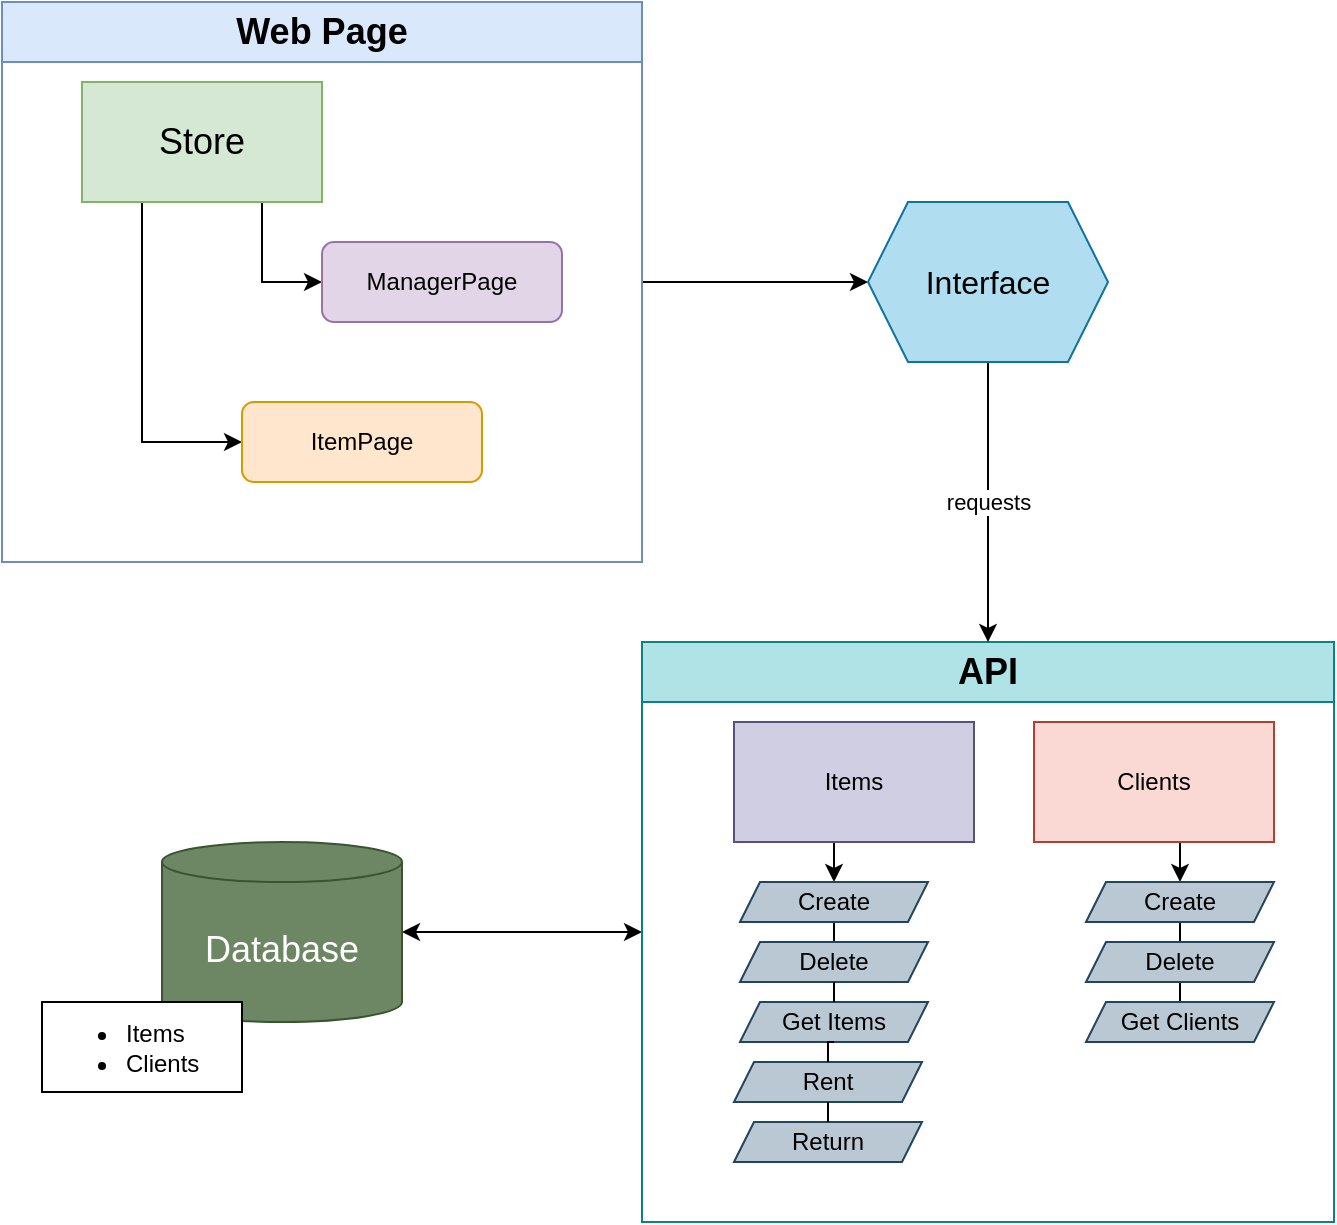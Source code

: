 <mxfile version="24.7.17">
  <diagram name="Página-1" id="K7Yn8p9ysZuSagiSkxNb">
    <mxGraphModel dx="1971" dy="1123" grid="1" gridSize="10" guides="1" tooltips="1" connect="1" arrows="1" fold="1" page="1" pageScale="1" pageWidth="827" pageHeight="1169" math="0" shadow="0">
      <root>
        <mxCell id="0" />
        <mxCell id="1" parent="0" />
        <mxCell id="_XiQfcfwc7KmFhmGlnv0-3" style="edgeStyle=orthogonalEdgeStyle;rounded=0;orthogonalLoop=1;jettySize=auto;html=1;exitX=1;exitY=0.5;exitDx=0;exitDy=0;entryX=0;entryY=0.5;entryDx=0;entryDy=0;startArrow=none;startFill=0;" edge="1" parent="1" source="wqEI09qNuGSv9Nn9GOAK-12" target="_XiQfcfwc7KmFhmGlnv0-1">
          <mxGeometry relative="1" as="geometry" />
        </mxCell>
        <mxCell id="wqEI09qNuGSv9Nn9GOAK-12" value="Web Page" style="swimlane;whiteSpace=wrap;html=1;fillColor=#dae8fc;strokeColor=#6c8ebf;fontSize=18;startSize=30;" parent="1" vertex="1">
          <mxGeometry x="81" y="280" width="320" height="280" as="geometry">
            <mxRectangle x="50" y="10" width="140" height="30" as="alternateBounds" />
          </mxGeometry>
        </mxCell>
        <mxCell id="wqEI09qNuGSv9Nn9GOAK-14" style="edgeStyle=orthogonalEdgeStyle;rounded=0;orthogonalLoop=1;jettySize=auto;html=1;exitX=0.75;exitY=1;exitDx=0;exitDy=0;entryX=0;entryY=0.5;entryDx=0;entryDy=0;" parent="wqEI09qNuGSv9Nn9GOAK-12" source="wqEI09qNuGSv9Nn9GOAK-10" target="wqEI09qNuGSv9Nn9GOAK-13" edge="1">
          <mxGeometry relative="1" as="geometry" />
        </mxCell>
        <mxCell id="wqEI09qNuGSv9Nn9GOAK-15" style="edgeStyle=orthogonalEdgeStyle;rounded=0;orthogonalLoop=1;jettySize=auto;html=1;exitX=0.25;exitY=1;exitDx=0;exitDy=0;entryX=0;entryY=0.5;entryDx=0;entryDy=0;" parent="wqEI09qNuGSv9Nn9GOAK-12" source="wqEI09qNuGSv9Nn9GOAK-10" target="wqEI09qNuGSv9Nn9GOAK-11" edge="1">
          <mxGeometry relative="1" as="geometry" />
        </mxCell>
        <mxCell id="wqEI09qNuGSv9Nn9GOAK-10" value="Store" style="rounded=0;whiteSpace=wrap;html=1;fillColor=#d5e8d4;strokeColor=#82b366;align=center;verticalAlign=middle;fontFamily=Helvetica;fontSize=18;" parent="wqEI09qNuGSv9Nn9GOAK-12" vertex="1">
          <mxGeometry x="40" y="40" width="120" height="60" as="geometry" />
        </mxCell>
        <mxCell id="wqEI09qNuGSv9Nn9GOAK-11" value="ItemPage" style="rounded=1;whiteSpace=wrap;html=1;fillColor=#ffe6cc;strokeColor=#d79b00;" parent="wqEI09qNuGSv9Nn9GOAK-12" vertex="1">
          <mxGeometry x="120" y="200" width="120" height="40" as="geometry" />
        </mxCell>
        <mxCell id="wqEI09qNuGSv9Nn9GOAK-13" value="ManagerPage" style="rounded=1;whiteSpace=wrap;html=1;fillColor=#e1d5e7;strokeColor=#9673a6;" parent="wqEI09qNuGSv9Nn9GOAK-12" vertex="1">
          <mxGeometry x="160" y="120" width="120" height="40" as="geometry" />
        </mxCell>
        <mxCell id="wqEI09qNuGSv9Nn9GOAK-35" style="edgeStyle=orthogonalEdgeStyle;rounded=0;orthogonalLoop=1;jettySize=auto;html=1;exitX=0;exitY=0.5;exitDx=0;exitDy=0;startArrow=classic;startFill=1;" parent="1" source="wqEI09qNuGSv9Nn9GOAK-18" target="wqEI09qNuGSv9Nn9GOAK-34" edge="1">
          <mxGeometry relative="1" as="geometry" />
        </mxCell>
        <mxCell id="wqEI09qNuGSv9Nn9GOAK-18" value="API" style="swimlane;whiteSpace=wrap;html=1;fillColor=#b0e3e6;strokeColor=#0e8088;fontSize=18;startSize=30;" parent="1" vertex="1">
          <mxGeometry x="401" y="600" width="346" height="290" as="geometry">
            <mxRectangle x="454" y="70" width="60" height="30" as="alternateBounds" />
          </mxGeometry>
        </mxCell>
        <mxCell id="wqEI09qNuGSv9Nn9GOAK-27" style="edgeStyle=orthogonalEdgeStyle;rounded=0;orthogonalLoop=1;jettySize=auto;html=1;exitX=0.25;exitY=1;exitDx=0;exitDy=0;entryX=0.5;entryY=0;entryDx=0;entryDy=0;" parent="wqEI09qNuGSv9Nn9GOAK-18" source="wqEI09qNuGSv9Nn9GOAK-2" target="wqEI09qNuGSv9Nn9GOAK-6" edge="1">
          <mxGeometry relative="1" as="geometry" />
        </mxCell>
        <mxCell id="wqEI09qNuGSv9Nn9GOAK-2" value="Items" style="rounded=0;whiteSpace=wrap;html=1;fillColor=#d0cee2;strokeColor=#56517e;" parent="wqEI09qNuGSv9Nn9GOAK-18" vertex="1">
          <mxGeometry x="46" y="40" width="120" height="60" as="geometry" />
        </mxCell>
        <mxCell id="wqEI09qNuGSv9Nn9GOAK-33" style="edgeStyle=orthogonalEdgeStyle;rounded=0;orthogonalLoop=1;jettySize=auto;html=1;exitX=0.75;exitY=1;exitDx=0;exitDy=0;entryX=0.5;entryY=0;entryDx=0;entryDy=0;" parent="wqEI09qNuGSv9Nn9GOAK-18" source="wqEI09qNuGSv9Nn9GOAK-3" target="wqEI09qNuGSv9Nn9GOAK-28" edge="1">
          <mxGeometry relative="1" as="geometry" />
        </mxCell>
        <mxCell id="wqEI09qNuGSv9Nn9GOAK-3" value="Clients" style="rounded=0;whiteSpace=wrap;html=1;fillColor=#fad9d5;strokeColor=#ae4132;" parent="wqEI09qNuGSv9Nn9GOAK-18" vertex="1">
          <mxGeometry x="196" y="40" width="120" height="60" as="geometry" />
        </mxCell>
        <mxCell id="wqEI09qNuGSv9Nn9GOAK-22" style="edgeStyle=orthogonalEdgeStyle;rounded=0;orthogonalLoop=1;jettySize=auto;html=1;exitX=0.5;exitY=1;exitDx=0;exitDy=0;entryX=0.5;entryY=0;entryDx=0;entryDy=0;endArrow=none;endFill=0;" parent="wqEI09qNuGSv9Nn9GOAK-18" source="wqEI09qNuGSv9Nn9GOAK-6" target="wqEI09qNuGSv9Nn9GOAK-7" edge="1">
          <mxGeometry relative="1" as="geometry" />
        </mxCell>
        <mxCell id="wqEI09qNuGSv9Nn9GOAK-6" value="Create" style="shape=parallelogram;perimeter=parallelogramPerimeter;whiteSpace=wrap;html=1;fixedSize=1;size=10;fillColor=#bac8d3;strokeColor=#23445d;" parent="wqEI09qNuGSv9Nn9GOAK-18" vertex="1">
          <mxGeometry x="49" y="120" width="94" height="20" as="geometry" />
        </mxCell>
        <mxCell id="wqEI09qNuGSv9Nn9GOAK-7" value="Delete" style="shape=parallelogram;perimeter=parallelogramPerimeter;whiteSpace=wrap;html=1;fixedSize=1;size=10;fillColor=#bac8d3;strokeColor=#23445d;" parent="wqEI09qNuGSv9Nn9GOAK-18" vertex="1">
          <mxGeometry x="49" y="150" width="94" height="20" as="geometry" />
        </mxCell>
        <mxCell id="wqEI09qNuGSv9Nn9GOAK-9" value="Return" style="shape=parallelogram;perimeter=parallelogramPerimeter;whiteSpace=wrap;html=1;fixedSize=1;size=10;fillColor=#bac8d3;strokeColor=#23445d;" parent="wqEI09qNuGSv9Nn9GOAK-18" vertex="1">
          <mxGeometry x="46" y="240" width="94" height="20" as="geometry" />
        </mxCell>
        <mxCell id="wqEI09qNuGSv9Nn9GOAK-8" value="Rent" style="shape=parallelogram;perimeter=parallelogramPerimeter;whiteSpace=wrap;html=1;fixedSize=1;size=10;fillColor=#bac8d3;strokeColor=#23445d;" parent="wqEI09qNuGSv9Nn9GOAK-18" vertex="1">
          <mxGeometry x="46" y="210" width="94" height="20" as="geometry" />
        </mxCell>
        <mxCell id="wqEI09qNuGSv9Nn9GOAK-19" value="Get Items" style="shape=parallelogram;perimeter=parallelogramPerimeter;whiteSpace=wrap;html=1;fixedSize=1;size=10;fillColor=#bac8d3;strokeColor=#23445d;" parent="wqEI09qNuGSv9Nn9GOAK-18" vertex="1">
          <mxGeometry x="49" y="180" width="94" height="20" as="geometry" />
        </mxCell>
        <mxCell id="wqEI09qNuGSv9Nn9GOAK-24" style="edgeStyle=orthogonalEdgeStyle;rounded=0;orthogonalLoop=1;jettySize=auto;html=1;exitX=0.5;exitY=1;exitDx=0;exitDy=0;entryX=0.5;entryY=0;entryDx=0;entryDy=0;endArrow=none;endFill=0;" parent="wqEI09qNuGSv9Nn9GOAK-18" source="wqEI09qNuGSv9Nn9GOAK-8" target="wqEI09qNuGSv9Nn9GOAK-9" edge="1">
          <mxGeometry relative="1" as="geometry" />
        </mxCell>
        <mxCell id="wqEI09qNuGSv9Nn9GOAK-23" style="edgeStyle=orthogonalEdgeStyle;rounded=0;orthogonalLoop=1;jettySize=auto;html=1;exitX=0.5;exitY=1;exitDx=0;exitDy=0;entryX=0.5;entryY=0;entryDx=0;entryDy=0;endArrow=none;endFill=0;" parent="wqEI09qNuGSv9Nn9GOAK-18" source="wqEI09qNuGSv9Nn9GOAK-7" target="wqEI09qNuGSv9Nn9GOAK-19" edge="1">
          <mxGeometry relative="1" as="geometry" />
        </mxCell>
        <mxCell id="wqEI09qNuGSv9Nn9GOAK-26" style="edgeStyle=orthogonalEdgeStyle;rounded=0;orthogonalLoop=1;jettySize=auto;html=1;exitX=0.5;exitY=1;exitDx=0;exitDy=0;entryX=0.5;entryY=0;entryDx=0;entryDy=0;endArrow=none;endFill=0;" parent="wqEI09qNuGSv9Nn9GOAK-18" source="wqEI09qNuGSv9Nn9GOAK-19" target="wqEI09qNuGSv9Nn9GOAK-8" edge="1">
          <mxGeometry relative="1" as="geometry" />
        </mxCell>
        <mxCell id="wqEI09qNuGSv9Nn9GOAK-31" style="edgeStyle=orthogonalEdgeStyle;rounded=0;orthogonalLoop=1;jettySize=auto;html=1;exitX=0.5;exitY=1;exitDx=0;exitDy=0;entryX=0.5;entryY=0;entryDx=0;entryDy=0;endArrow=none;endFill=0;" parent="wqEI09qNuGSv9Nn9GOAK-18" source="wqEI09qNuGSv9Nn9GOAK-28" target="wqEI09qNuGSv9Nn9GOAK-29" edge="1">
          <mxGeometry relative="1" as="geometry" />
        </mxCell>
        <mxCell id="wqEI09qNuGSv9Nn9GOAK-28" value="Create" style="shape=parallelogram;perimeter=parallelogramPerimeter;whiteSpace=wrap;html=1;fixedSize=1;size=10;fillColor=#bac8d3;strokeColor=#23445d;" parent="wqEI09qNuGSv9Nn9GOAK-18" vertex="1">
          <mxGeometry x="222" y="120" width="94" height="20" as="geometry" />
        </mxCell>
        <mxCell id="wqEI09qNuGSv9Nn9GOAK-32" style="edgeStyle=orthogonalEdgeStyle;rounded=0;orthogonalLoop=1;jettySize=auto;html=1;exitX=0.5;exitY=1;exitDx=0;exitDy=0;entryX=0.5;entryY=0;entryDx=0;entryDy=0;endArrow=none;endFill=0;" parent="wqEI09qNuGSv9Nn9GOAK-18" source="wqEI09qNuGSv9Nn9GOAK-29" target="wqEI09qNuGSv9Nn9GOAK-30" edge="1">
          <mxGeometry relative="1" as="geometry" />
        </mxCell>
        <mxCell id="wqEI09qNuGSv9Nn9GOAK-29" value="Delete" style="shape=parallelogram;perimeter=parallelogramPerimeter;whiteSpace=wrap;html=1;fixedSize=1;size=10;fillColor=#bac8d3;strokeColor=#23445d;" parent="wqEI09qNuGSv9Nn9GOAK-18" vertex="1">
          <mxGeometry x="222" y="150" width="94" height="20" as="geometry" />
        </mxCell>
        <mxCell id="wqEI09qNuGSv9Nn9GOAK-30" value="Get Clients" style="shape=parallelogram;perimeter=parallelogramPerimeter;whiteSpace=wrap;html=1;fixedSize=1;size=10;fillColor=#bac8d3;strokeColor=#23445d;" parent="wqEI09qNuGSv9Nn9GOAK-18" vertex="1">
          <mxGeometry x="222" y="180" width="94" height="20" as="geometry" />
        </mxCell>
        <mxCell id="wqEI09qNuGSv9Nn9GOAK-37" value="" style="group" parent="1" vertex="1" connectable="0">
          <mxGeometry x="101" y="700" width="180" height="125" as="geometry" />
        </mxCell>
        <mxCell id="wqEI09qNuGSv9Nn9GOAK-34" value="Database" style="shape=cylinder3;whiteSpace=wrap;html=1;boundedLbl=1;backgroundOutline=1;size=10.0;fillColor=#6d8764;strokeColor=#3A5431;fontColor=#ffffff;fontSize=18;" parent="wqEI09qNuGSv9Nn9GOAK-37" vertex="1">
          <mxGeometry x="60" width="120" height="90" as="geometry" />
        </mxCell>
        <mxCell id="wqEI09qNuGSv9Nn9GOAK-36" value="&lt;ul&gt;&lt;li&gt;Items&lt;/li&gt;&lt;li&gt;Clients&lt;/li&gt;&lt;/ul&gt;" style="rounded=0;whiteSpace=wrap;html=1;align=left;" parent="wqEI09qNuGSv9Nn9GOAK-37" vertex="1">
          <mxGeometry y="80" width="100" height="45" as="geometry" />
        </mxCell>
        <mxCell id="_XiQfcfwc7KmFhmGlnv0-2" value="requests" style="edgeStyle=orthogonalEdgeStyle;rounded=0;orthogonalLoop=1;jettySize=auto;html=1;exitX=0.5;exitY=1;exitDx=0;exitDy=0;entryX=0.5;entryY=0;entryDx=0;entryDy=0;" edge="1" parent="1" source="_XiQfcfwc7KmFhmGlnv0-1" target="wqEI09qNuGSv9Nn9GOAK-18">
          <mxGeometry relative="1" as="geometry" />
        </mxCell>
        <mxCell id="_XiQfcfwc7KmFhmGlnv0-1" value="Interface" style="shape=hexagon;perimeter=hexagonPerimeter2;whiteSpace=wrap;html=1;fixedSize=1;fontSize=16;fillColor=#b1ddf0;strokeColor=#10739e;" vertex="1" parent="1">
          <mxGeometry x="514" y="380" width="120" height="80" as="geometry" />
        </mxCell>
      </root>
    </mxGraphModel>
  </diagram>
</mxfile>

